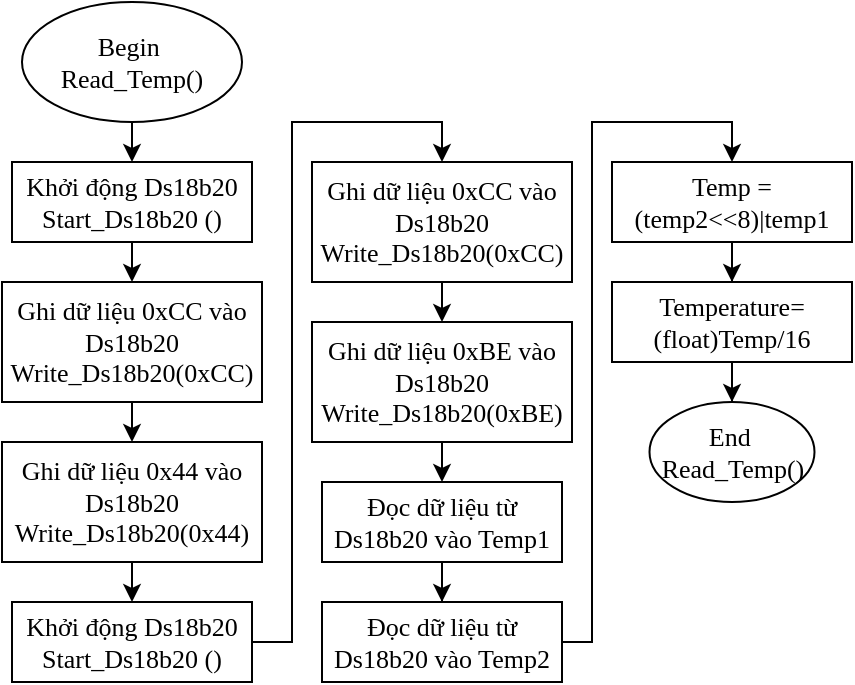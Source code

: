<mxfile version="13.6.2" type="device"><diagram id="gZaFrU2cRh9fQitnZU1U" name="Page-1"><mxGraphModel dx="421" dy="211" grid="1" gridSize="10" guides="1" tooltips="1" connect="1" arrows="1" fold="1" page="1" pageScale="1" pageWidth="850" pageHeight="1100" math="0" shadow="0"><root><mxCell id="0"/><mxCell id="1" parent="0"/><mxCell id="3vL-jgiIXx1For949Z_J-3" style="edgeStyle=orthogonalEdgeStyle;rounded=0;orthogonalLoop=1;jettySize=auto;html=1;exitX=0.5;exitY=1;exitDx=0;exitDy=0;entryX=0.5;entryY=0;entryDx=0;entryDy=0;fontFamily=Times New Roman;fontSize=13;" parent="1" source="3vL-jgiIXx1For949Z_J-1" target="3vL-jgiIXx1For949Z_J-2" edge="1"><mxGeometry relative="1" as="geometry"/></mxCell><mxCell id="3vL-jgiIXx1For949Z_J-1" value="Begin&amp;nbsp;&lt;br style=&quot;font-size: 13px;&quot;&gt;Read_Temp()" style="ellipse;whiteSpace=wrap;html=1;fontFamily=Times New Roman;fontSize=13;" parent="1" vertex="1"><mxGeometry x="155" y="120" width="110" height="60" as="geometry"/></mxCell><mxCell id="3vL-jgiIXx1For949Z_J-5" style="edgeStyle=orthogonalEdgeStyle;rounded=0;orthogonalLoop=1;jettySize=auto;html=1;exitX=0.5;exitY=1;exitDx=0;exitDy=0;entryX=0.5;entryY=0;entryDx=0;entryDy=0;fontFamily=Times New Roman;fontSize=13;" parent="1" source="3vL-jgiIXx1For949Z_J-2" target="3vL-jgiIXx1For949Z_J-4" edge="1"><mxGeometry relative="1" as="geometry"/></mxCell><mxCell id="3vL-jgiIXx1For949Z_J-2" value="Khởi động Ds18b20&lt;br&gt;Start_Ds18b20 ()" style="rounded=0;whiteSpace=wrap;html=1;fontFamily=Times New Roman;fontSize=13;" parent="1" vertex="1"><mxGeometry x="150" y="200" width="120" height="40" as="geometry"/></mxCell><mxCell id="e3ncHjvNqlYhYz2cqoLB-2" style="edgeStyle=orthogonalEdgeStyle;rounded=0;orthogonalLoop=1;jettySize=auto;html=1;exitX=0.5;exitY=1;exitDx=0;exitDy=0;entryX=0.5;entryY=0;entryDx=0;entryDy=0;" parent="1" source="3vL-jgiIXx1For949Z_J-4" target="e3ncHjvNqlYhYz2cqoLB-1" edge="1"><mxGeometry relative="1" as="geometry"/></mxCell><mxCell id="3vL-jgiIXx1For949Z_J-4" value="Ghi dữ liệu 0xCC vào Ds18b20&lt;br&gt;Write_Ds18b20(0xCC)" style="rounded=0;whiteSpace=wrap;html=1;fontFamily=Times New Roman;fontSize=13;" parent="1" vertex="1"><mxGeometry x="145" y="260" width="130" height="60" as="geometry"/></mxCell><mxCell id="3vL-jgiIXx1For949Z_J-9" style="edgeStyle=orthogonalEdgeStyle;rounded=0;orthogonalLoop=1;jettySize=auto;html=1;exitX=0.5;exitY=1;exitDx=0;exitDy=0;fontFamily=Times New Roman;fontSize=13;" parent="1" source="e3ncHjvNqlYhYz2cqoLB-1" edge="1"><mxGeometry relative="1" as="geometry"><mxPoint x="210" y="410" as="sourcePoint"/><mxPoint x="210" y="420" as="targetPoint"/><Array as="points"/></mxGeometry></mxCell><mxCell id="nUS2paEObDj5AjDH9qgo-2" style="edgeStyle=orthogonalEdgeStyle;rounded=0;orthogonalLoop=1;jettySize=auto;html=1;exitX=1;exitY=0.5;exitDx=0;exitDy=0;entryX=0.5;entryY=0;entryDx=0;entryDy=0;fontFamily=Times New Roman;fontSize=13;" parent="1" source="e3ncHjvNqlYhYz2cqoLB-3" target="e3ncHjvNqlYhYz2cqoLB-4" edge="1"><mxGeometry relative="1" as="geometry"><Array as="points"><mxPoint x="290" y="440"/><mxPoint x="290" y="180"/><mxPoint x="365" y="180"/></Array><mxPoint x="270" y="450" as="sourcePoint"/><mxPoint x="373.64" y="201.84" as="targetPoint"/></mxGeometry></mxCell><mxCell id="3vL-jgiIXx1For949Z_J-20" style="edgeStyle=orthogonalEdgeStyle;rounded=0;orthogonalLoop=1;jettySize=auto;html=1;exitX=0.5;exitY=1;exitDx=0;exitDy=0;entryX=0.5;entryY=0;entryDx=0;entryDy=0;fontFamily=Times New Roman;fontSize=13;" parent="1" target="3vL-jgiIXx1For949Z_J-13" edge="1"><mxGeometry relative="1" as="geometry"><mxPoint x="365" y="340" as="sourcePoint"/></mxGeometry></mxCell><mxCell id="3vL-jgiIXx1For949Z_J-21" style="edgeStyle=orthogonalEdgeStyle;rounded=0;orthogonalLoop=1;jettySize=auto;html=1;exitX=0.5;exitY=1;exitDx=0;exitDy=0;fontFamily=Times New Roman;fontSize=13;" parent="1" source="3vL-jgiIXx1For949Z_J-13" target="3vL-jgiIXx1For949Z_J-14" edge="1"><mxGeometry relative="1" as="geometry"/></mxCell><mxCell id="3vL-jgiIXx1For949Z_J-13" value="Đọc dữ liệu từ Ds18b20 vào Temp1" style="rounded=0;whiteSpace=wrap;html=1;fontFamily=Times New Roman;fontSize=13;" parent="1" vertex="1"><mxGeometry x="305" y="360" width="120" height="40" as="geometry"/></mxCell><mxCell id="nUS2paEObDj5AjDH9qgo-3" style="edgeStyle=orthogonalEdgeStyle;rounded=0;orthogonalLoop=1;jettySize=auto;html=1;exitX=1;exitY=0.5;exitDx=0;exitDy=0;entryX=0.5;entryY=0;entryDx=0;entryDy=0;fontFamily=Times New Roman;fontSize=13;" parent="1" source="3vL-jgiIXx1For949Z_J-14" target="3vL-jgiIXx1For949Z_J-15" edge="1"><mxGeometry relative="1" as="geometry"><Array as="points"><mxPoint x="440" y="440"/><mxPoint x="440" y="180"/><mxPoint x="510" y="180"/></Array></mxGeometry></mxCell><mxCell id="3vL-jgiIXx1For949Z_J-14" value="Đọc dữ liệu từ Ds18b20 vào Temp2" style="rounded=0;whiteSpace=wrap;html=1;fontFamily=Times New Roman;fontSize=13;" parent="1" vertex="1"><mxGeometry x="305" y="420" width="120" height="40" as="geometry"/></mxCell><mxCell id="3vL-jgiIXx1For949Z_J-23" style="edgeStyle=orthogonalEdgeStyle;rounded=0;orthogonalLoop=1;jettySize=auto;html=1;exitX=0.5;exitY=1;exitDx=0;exitDy=0;fontFamily=Times New Roman;fontSize=13;" parent="1" source="3vL-jgiIXx1For949Z_J-15" target="3vL-jgiIXx1For949Z_J-16" edge="1"><mxGeometry relative="1" as="geometry"/></mxCell><mxCell id="3vL-jgiIXx1For949Z_J-15" value="Temp = (temp2&amp;lt;&amp;lt;8)|temp1" style="rounded=0;whiteSpace=wrap;html=1;fontFamily=Times New Roman;fontSize=13;" parent="1" vertex="1"><mxGeometry x="450" y="200" width="120" height="40" as="geometry"/></mxCell><mxCell id="3vL-jgiIXx1For949Z_J-26" value="" style="edgeStyle=orthogonalEdgeStyle;rounded=0;orthogonalLoop=1;jettySize=auto;html=1;fontFamily=Times New Roman;fontSize=13;entryX=0.5;entryY=0;entryDx=0;entryDy=0;" parent="1" source="3vL-jgiIXx1For949Z_J-16" target="3vL-jgiIXx1For949Z_J-18" edge="1"><mxGeometry relative="1" as="geometry"><mxPoint x="510.0" y="320" as="targetPoint"/></mxGeometry></mxCell><mxCell id="3vL-jgiIXx1For949Z_J-16" value="Temperature=(float)Temp/16" style="rounded=0;whiteSpace=wrap;html=1;fontFamily=Times New Roman;fontSize=13;" parent="1" vertex="1"><mxGeometry x="450" y="260" width="120" height="40" as="geometry"/></mxCell><mxCell id="3vL-jgiIXx1For949Z_J-18" value="End&amp;nbsp;&lt;br style=&quot;font-size: 13px&quot;&gt;Read_Temp()" style="ellipse;whiteSpace=wrap;html=1;fontFamily=Times New Roman;fontSize=13;" parent="1" vertex="1"><mxGeometry x="468.75" y="320" width="82.5" height="50" as="geometry"/></mxCell><mxCell id="e3ncHjvNqlYhYz2cqoLB-1" value="Ghi dữ liệu 0x44 vào Ds18b20&lt;br&gt;Write_Ds18b20(0x44)" style="rounded=0;whiteSpace=wrap;html=1;fontFamily=Times New Roman;fontSize=13;" parent="1" vertex="1"><mxGeometry x="145" y="340" width="130" height="60" as="geometry"/></mxCell><mxCell id="e3ncHjvNqlYhYz2cqoLB-3" value="Khởi động Ds18b20&lt;br&gt;Start_Ds18b20 ()" style="rounded=0;whiteSpace=wrap;html=1;fontFamily=Times New Roman;fontSize=13;" parent="1" vertex="1"><mxGeometry x="150" y="420" width="120" height="40" as="geometry"/></mxCell><mxCell id="e3ncHjvNqlYhYz2cqoLB-6" style="edgeStyle=orthogonalEdgeStyle;rounded=0;orthogonalLoop=1;jettySize=auto;html=1;exitX=0.5;exitY=1;exitDx=0;exitDy=0;entryX=0.5;entryY=0;entryDx=0;entryDy=0;" parent="1" source="e3ncHjvNqlYhYz2cqoLB-4" target="e3ncHjvNqlYhYz2cqoLB-5" edge="1"><mxGeometry relative="1" as="geometry"/></mxCell><mxCell id="e3ncHjvNqlYhYz2cqoLB-4" value="Ghi dữ liệu 0xCC vào Ds18b20&lt;br&gt;Write_Ds18b20(0xCC)" style="rounded=0;whiteSpace=wrap;html=1;fontFamily=Times New Roman;fontSize=13;" parent="1" vertex="1"><mxGeometry x="300" y="200" width="130" height="60" as="geometry"/></mxCell><mxCell id="e3ncHjvNqlYhYz2cqoLB-5" value="Ghi dữ liệu 0xBE vào Ds18b20&lt;br&gt;Write_Ds18b20(0xBE)" style="rounded=0;whiteSpace=wrap;html=1;fontFamily=Times New Roman;fontSize=13;" parent="1" vertex="1"><mxGeometry x="300" y="280" width="130" height="60" as="geometry"/></mxCell></root></mxGraphModel></diagram></mxfile>